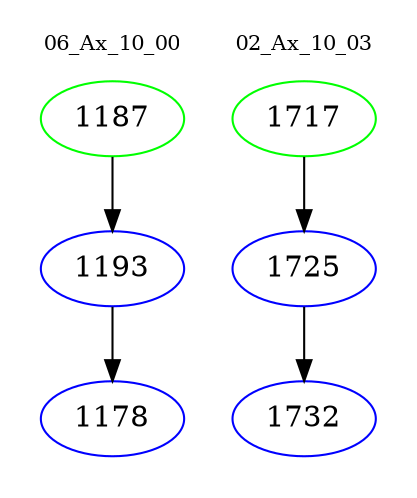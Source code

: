 digraph{
subgraph cluster_0 {
color = white
label = "06_Ax_10_00";
fontsize=10;
T0_1187 [label="1187", color="green"]
T0_1187 -> T0_1193 [color="black"]
T0_1193 [label="1193", color="blue"]
T0_1193 -> T0_1178 [color="black"]
T0_1178 [label="1178", color="blue"]
}
subgraph cluster_1 {
color = white
label = "02_Ax_10_03";
fontsize=10;
T1_1717 [label="1717", color="green"]
T1_1717 -> T1_1725 [color="black"]
T1_1725 [label="1725", color="blue"]
T1_1725 -> T1_1732 [color="black"]
T1_1732 [label="1732", color="blue"]
}
}
